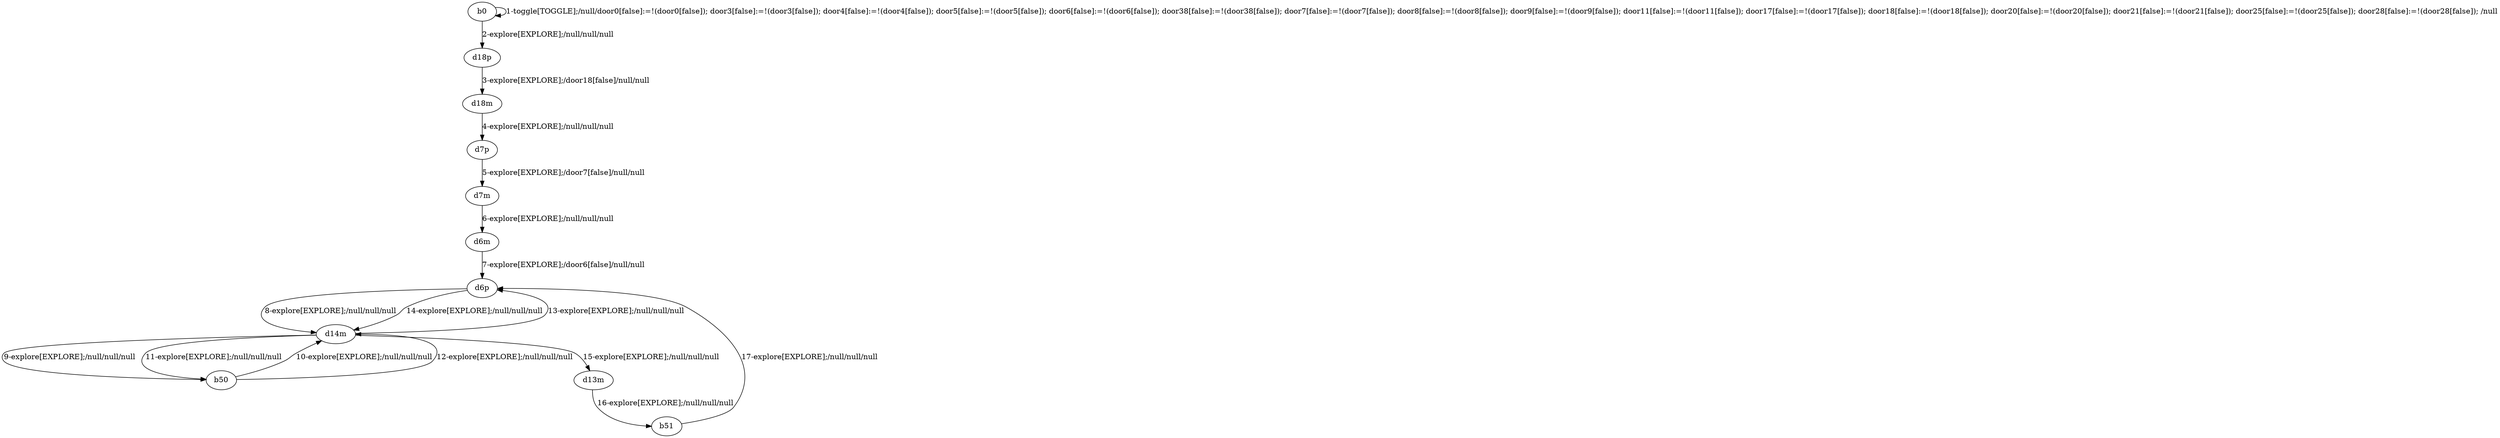 # Total number of goals covered by this test: 1
# b51 --> d6p

digraph g {
"b0" -> "b0" [label = "1-toggle[TOGGLE];/null/door0[false]:=!(door0[false]); door3[false]:=!(door3[false]); door4[false]:=!(door4[false]); door5[false]:=!(door5[false]); door6[false]:=!(door6[false]); door38[false]:=!(door38[false]); door7[false]:=!(door7[false]); door8[false]:=!(door8[false]); door9[false]:=!(door9[false]); door11[false]:=!(door11[false]); door17[false]:=!(door17[false]); door18[false]:=!(door18[false]); door20[false]:=!(door20[false]); door21[false]:=!(door21[false]); door25[false]:=!(door25[false]); door28[false]:=!(door28[false]); /null"];
"b0" -> "d18p" [label = "2-explore[EXPLORE];/null/null/null"];
"d18p" -> "d18m" [label = "3-explore[EXPLORE];/door18[false]/null/null"];
"d18m" -> "d7p" [label = "4-explore[EXPLORE];/null/null/null"];
"d7p" -> "d7m" [label = "5-explore[EXPLORE];/door7[false]/null/null"];
"d7m" -> "d6m" [label = "6-explore[EXPLORE];/null/null/null"];
"d6m" -> "d6p" [label = "7-explore[EXPLORE];/door6[false]/null/null"];
"d6p" -> "d14m" [label = "8-explore[EXPLORE];/null/null/null"];
"d14m" -> "b50" [label = "9-explore[EXPLORE];/null/null/null"];
"b50" -> "d14m" [label = "10-explore[EXPLORE];/null/null/null"];
"d14m" -> "b50" [label = "11-explore[EXPLORE];/null/null/null"];
"b50" -> "d14m" [label = "12-explore[EXPLORE];/null/null/null"];
"d14m" -> "d6p" [label = "13-explore[EXPLORE];/null/null/null"];
"d6p" -> "d14m" [label = "14-explore[EXPLORE];/null/null/null"];
"d14m" -> "d13m" [label = "15-explore[EXPLORE];/null/null/null"];
"d13m" -> "b51" [label = "16-explore[EXPLORE];/null/null/null"];
"b51" -> "d6p" [label = "17-explore[EXPLORE];/null/null/null"];
}